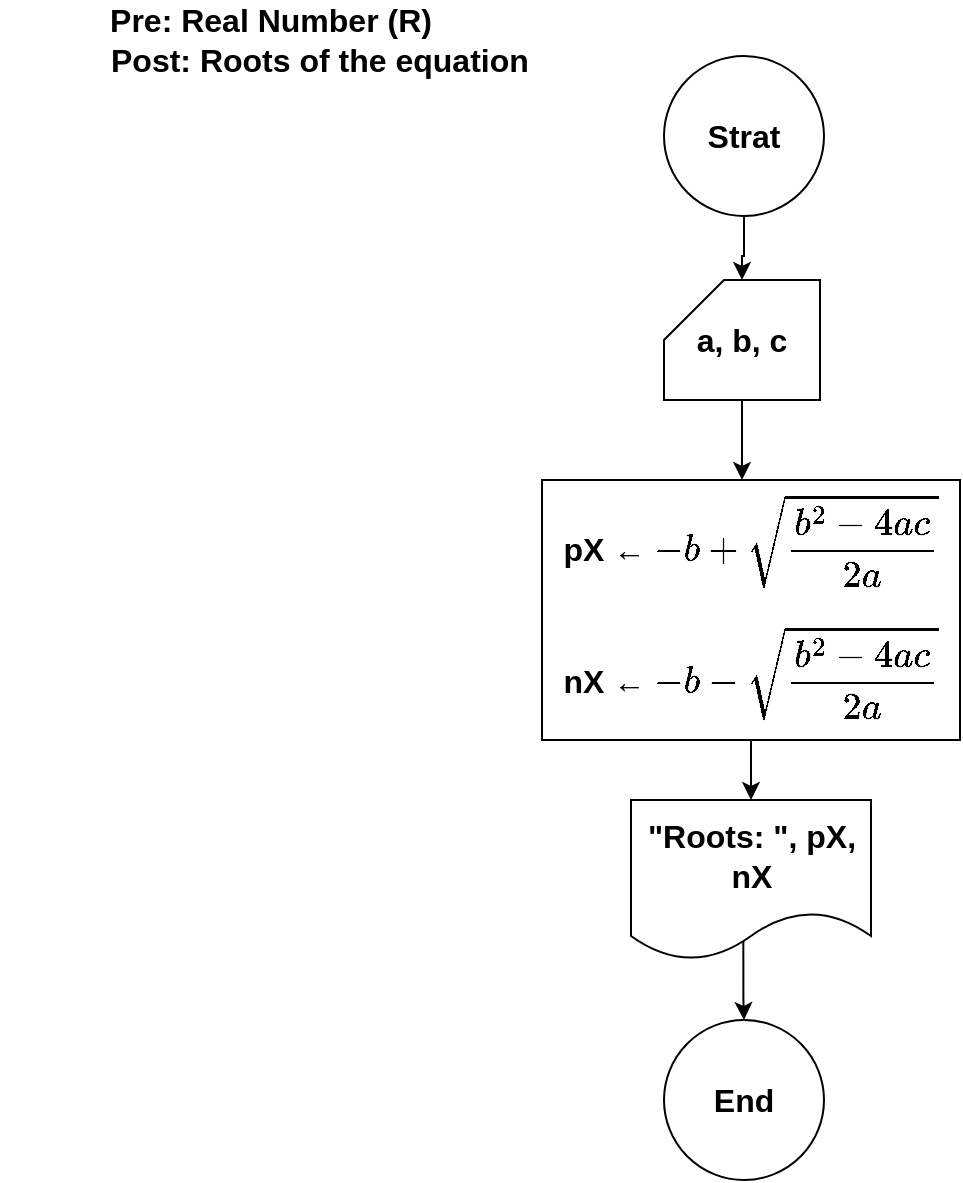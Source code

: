 <mxfile version="12.6.5" type="device" pages="2"><diagram id="JeADMI83z3jfwElq8S7P" name="Page-1"><mxGraphModel dx="928" dy="728" grid="1" gridSize="10" guides="1" tooltips="1" connect="1" arrows="1" fold="1" page="1" pageScale="1" pageWidth="827" pageHeight="1169" math="1" shadow="0"><root><mxCell id="0"/><mxCell id="1" parent="0"/><mxCell id="OvgXJw1nLv0oIicFYBPt-1" value="" style="edgeStyle=orthogonalEdgeStyle;rounded=0;orthogonalLoop=1;jettySize=auto;html=1;fontStyle=1;fontSize=16;" parent="1" source="W4fp0QQx7ALmiNO0x19C-2" target="W4fp0QQx7ALmiNO0x19C-7" edge="1"><mxGeometry relative="1" as="geometry"/></mxCell><mxCell id="W4fp0QQx7ALmiNO0x19C-2" value="Strat" style="ellipse;whiteSpace=wrap;html=1;aspect=fixed;fontSize=16;fontStyle=1" parent="1" vertex="1"><mxGeometry x="332" y="28" width="80" height="80" as="geometry"/></mxCell><mxCell id="W4fp0QQx7ALmiNO0x19C-4" value="Pre: Real Number (R)&lt;br style=&quot;font-size: 16px&quot;&gt;&amp;nbsp; &amp;nbsp; &amp;nbsp; &amp;nbsp; &amp;nbsp; &amp;nbsp;Post: Roots of the equation" style="text;html=1;align=center;verticalAlign=middle;resizable=0;points=[];autosize=1;fontSize=16;fontStyle=1" parent="1" vertex="1"><mxGeometry width="270" height="40" as="geometry"/></mxCell><mxCell id="W4fp0QQx7ALmiNO0x19C-5" value="End" style="ellipse;whiteSpace=wrap;html=1;aspect=fixed;fontSize=16;fontStyle=1" parent="1" vertex="1"><mxGeometry x="332" y="510" width="80" height="80" as="geometry"/></mxCell><mxCell id="OvgXJw1nLv0oIicFYBPt-2" value="" style="edgeStyle=orthogonalEdgeStyle;rounded=0;orthogonalLoop=1;jettySize=auto;html=1;fontStyle=1;fontSize=16;" parent="1" source="W4fp0QQx7ALmiNO0x19C-7" edge="1"><mxGeometry relative="1" as="geometry"><mxPoint x="371" y="240" as="targetPoint"/></mxGeometry></mxCell><mxCell id="W4fp0QQx7ALmiNO0x19C-7" value="a, b, c" style="shape=card;whiteSpace=wrap;html=1;fontSize=16;fontStyle=1" parent="1" vertex="1"><mxGeometry x="332" y="140" width="78" height="60" as="geometry"/></mxCell><mxCell id="wOMloJrtqYMyEhPHW7iX-3" value="" style="edgeStyle=orthogonalEdgeStyle;rounded=0;orthogonalLoop=1;jettySize=auto;html=1;exitX=0.468;exitY=0.854;exitDx=0;exitDy=0;exitPerimeter=0;fontStyle=1;fontSize=16;" edge="1" parent="1" source="OvgXJw1nLv0oIicFYBPt-4" target="W4fp0QQx7ALmiNO0x19C-5"><mxGeometry relative="1" as="geometry"/></mxCell><mxCell id="OvgXJw1nLv0oIicFYBPt-4" value="&quot;Roots: &quot;, pX, nX" style="shape=document;whiteSpace=wrap;html=1;boundedLbl=1;fontStyle=1;fontSize=16;" parent="1" vertex="1"><mxGeometry x="315.5" y="400" width="120" height="80" as="geometry"/></mxCell><mxCell id="wOMloJrtqYMyEhPHW7iX-2" value="" style="edgeStyle=orthogonalEdgeStyle;rounded=0;orthogonalLoop=1;jettySize=auto;html=1;fontStyle=1;fontSize=16;" edge="1" parent="1" source="wOMloJrtqYMyEhPHW7iX-1" target="OvgXJw1nLv0oIicFYBPt-4"><mxGeometry relative="1" as="geometry"/></mxCell><mxCell id="wOMloJrtqYMyEhPHW7iX-1" value="pX&amp;nbsp;← `-b+sqrt{(b^2 - 4ac) /(2a) `&lt;br style=&quot;font-size: 16px;&quot;&gt;&lt;br style=&quot;font-size: 16px;&quot;&gt;nX&amp;nbsp;← `-b-sqrt{(b^2 - 4ac) /(2a) `" style="rounded=0;whiteSpace=wrap;html=1;verticalAlign=top;fontStyle=1;fontSize=16;" vertex="1" parent="1"><mxGeometry x="271" y="240" width="209" height="130" as="geometry"/></mxCell></root></mxGraphModel></diagram><diagram id="yUM2h3jxBXnTDrEYd2M4" name="Page-2"><mxGraphModel dx="390" dy="735" grid="1" gridSize="10" guides="1" tooltips="1" connect="1" arrows="1" fold="1" page="1" pageScale="1" pageWidth="827" pageHeight="1169" math="0" shadow="0"><root><mxCell id="9vyP167AYHkxziJNKGoJ-0"/><mxCell id="9vyP167AYHkxziJNKGoJ-1" parent="9vyP167AYHkxziJNKGoJ-0"/></root></mxGraphModel></diagram></mxfile>